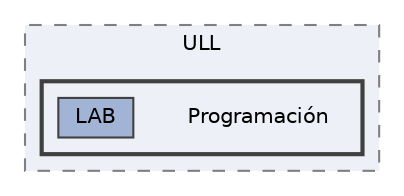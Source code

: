 digraph "C:/Users/13pedro/OneDrive/ULL/Programación"
{
 // LATEX_PDF_SIZE
  bgcolor="transparent";
  edge [fontname=Helvetica,fontsize=10,labelfontname=Helvetica,labelfontsize=10];
  node [fontname=Helvetica,fontsize=10,shape=box,height=0.2,width=0.4];
  compound=true
  subgraph clusterdir_0c1d85080d04418e5655050bf5c22486 {
    graph [ bgcolor="#edf0f7", pencolor="grey50", label="ULL", fontname=Helvetica,fontsize=10 style="filled,dashed", URL="dir_0c1d85080d04418e5655050bf5c22486.html",tooltip=""]
  subgraph clusterdir_5fb72ba7ab931f6d21b1d9f69ebb978e {
    graph [ bgcolor="#edf0f7", pencolor="grey25", label="", fontname=Helvetica,fontsize=10 style="filled,bold", URL="dir_5fb72ba7ab931f6d21b1d9f69ebb978e.html",tooltip=""]
    dir_5fb72ba7ab931f6d21b1d9f69ebb978e [shape=plaintext, label="Programación"];
  dir_6e6ae58377e815394727dc3ea14dbae8 [label="LAB", fillcolor="#a2b4d6", color="grey25", style="filled", URL="dir_6e6ae58377e815394727dc3ea14dbae8.html",tooltip=""];
  }
  }
}

